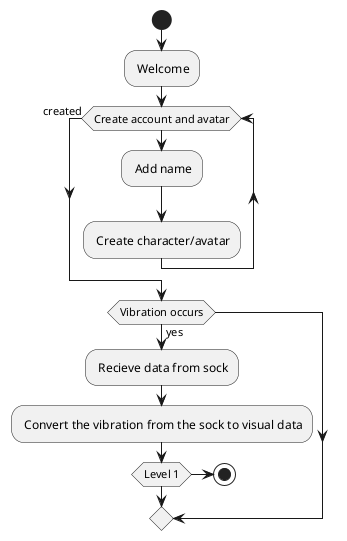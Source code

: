 @startuml PEDISENS
start
: Welcome;
while (Create account and avatar)
: Add name;
: Create character/avatar;
endwhile (created)

' else (yes)
if (Vibration occurs) then (yes)
: Recieve data from sock;
: Convert the vibration from the sock to visual data;
if (Level 1) 
stop
@enduml